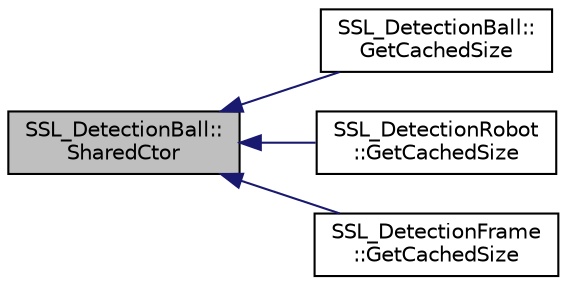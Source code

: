 digraph "SSL_DetectionBall::SharedCtor"
{
 // INTERACTIVE_SVG=YES
  edge [fontname="Helvetica",fontsize="10",labelfontname="Helvetica",labelfontsize="10"];
  node [fontname="Helvetica",fontsize="10",shape=record];
  rankdir="LR";
  Node1 [label="SSL_DetectionBall::\lSharedCtor",height=0.2,width=0.4,color="black", fillcolor="grey75", style="filled", fontcolor="black"];
  Node1 -> Node2 [dir="back",color="midnightblue",fontsize="10",style="solid",fontname="Helvetica"];
  Node2 [label="SSL_DetectionBall::\lGetCachedSize",height=0.2,width=0.4,color="black", fillcolor="white", style="filled",URL="$da/d53/class_s_s_l___detection_ball.html#ab11ad4e42e2151188da11f7d85418e82"];
  Node1 -> Node3 [dir="back",color="midnightblue",fontsize="10",style="solid",fontname="Helvetica"];
  Node3 [label="SSL_DetectionRobot\l::GetCachedSize",height=0.2,width=0.4,color="black", fillcolor="white", style="filled",URL="$d0/d30/class_s_s_l___detection_robot.html#ab509a2ea34aebff84666d736c40f49e4"];
  Node1 -> Node4 [dir="back",color="midnightblue",fontsize="10",style="solid",fontname="Helvetica"];
  Node4 [label="SSL_DetectionFrame\l::GetCachedSize",height=0.2,width=0.4,color="black", fillcolor="white", style="filled",URL="$d3/dd1/class_s_s_l___detection_frame.html#a351228aaa3751555d2de59dd9babf67f"];
}
